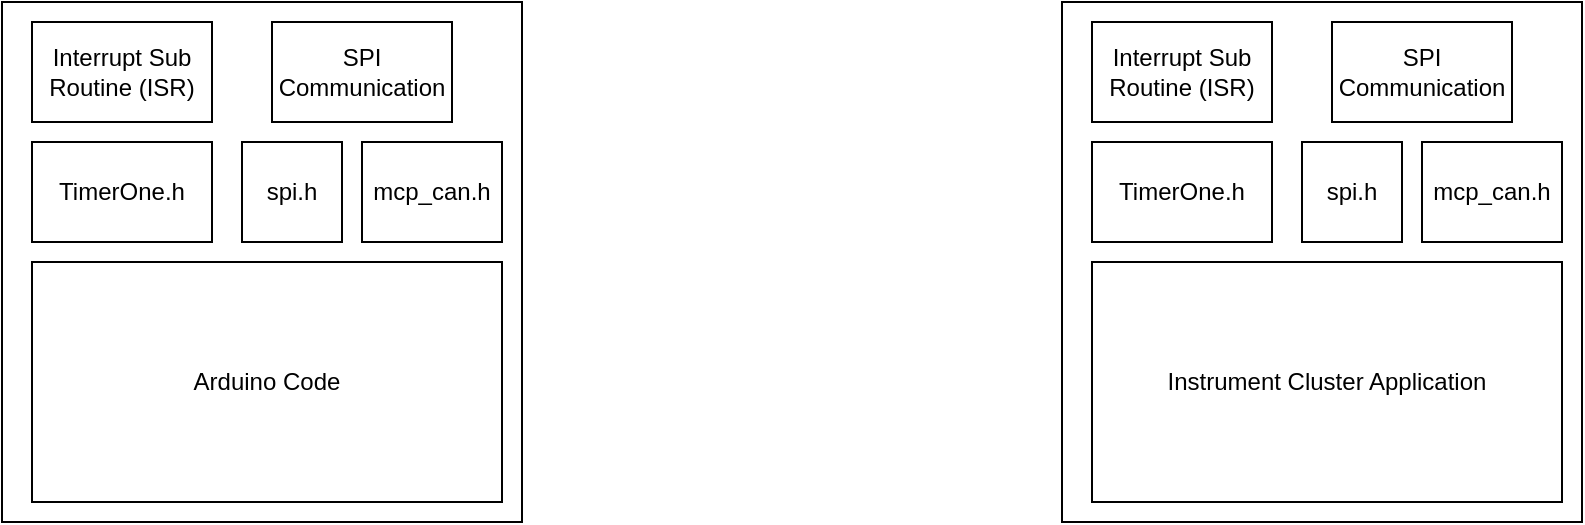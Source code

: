 <mxfile version="28.0.7">
  <diagram name="Page-1" id="omOHPllpFwhAGLh-UTjf">
    <mxGraphModel dx="1123" dy="661" grid="1" gridSize="10" guides="1" tooltips="1" connect="1" arrows="1" fold="1" page="1" pageScale="1" pageWidth="1169" pageHeight="827" math="0" shadow="0">
      <root>
        <mxCell id="0" />
        <mxCell id="1" parent="0" />
        <mxCell id="ucC79e3HvEud2j4dHQeN-10" value="" style="group" parent="1" vertex="1" connectable="0">
          <mxGeometry x="60" y="190" width="260" height="260" as="geometry" />
        </mxCell>
        <mxCell id="ucC79e3HvEud2j4dHQeN-1" value="" style="whiteSpace=wrap;html=1;aspect=fixed;fillColor=none;" parent="ucC79e3HvEud2j4dHQeN-10" vertex="1">
          <mxGeometry width="260" height="260" as="geometry" />
        </mxCell>
        <mxCell id="ucC79e3HvEud2j4dHQeN-3" value="Interrupt Sub Routine (ISR)" style="rounded=0;whiteSpace=wrap;html=1;" parent="ucC79e3HvEud2j4dHQeN-10" vertex="1">
          <mxGeometry x="15" y="10" width="90" height="50" as="geometry" />
        </mxCell>
        <mxCell id="ucC79e3HvEud2j4dHQeN-4" value="Arduino Code" style="rounded=0;whiteSpace=wrap;html=1;" parent="ucC79e3HvEud2j4dHQeN-10" vertex="1">
          <mxGeometry x="15" y="130" width="235" height="120" as="geometry" />
        </mxCell>
        <mxCell id="ucC79e3HvEud2j4dHQeN-5" value="SPI Communication" style="rounded=0;whiteSpace=wrap;html=1;" parent="ucC79e3HvEud2j4dHQeN-10" vertex="1">
          <mxGeometry x="135" y="10" width="90" height="50" as="geometry" />
        </mxCell>
        <mxCell id="ucC79e3HvEud2j4dHQeN-6" value="TimerOne.h" style="rounded=0;whiteSpace=wrap;html=1;" parent="ucC79e3HvEud2j4dHQeN-10" vertex="1">
          <mxGeometry x="15" y="70" width="90" height="50" as="geometry" />
        </mxCell>
        <mxCell id="ucC79e3HvEud2j4dHQeN-7" value="mcp_can.h" style="rounded=0;whiteSpace=wrap;html=1;" parent="ucC79e3HvEud2j4dHQeN-10" vertex="1">
          <mxGeometry x="180" y="70" width="70" height="50" as="geometry" />
        </mxCell>
        <mxCell id="ucC79e3HvEud2j4dHQeN-8" value="spi.h" style="rounded=0;whiteSpace=wrap;html=1;" parent="ucC79e3HvEud2j4dHQeN-10" vertex="1">
          <mxGeometry x="120" y="70" width="50" height="50" as="geometry" />
        </mxCell>
        <mxCell id="p61SQlNbwPxZVqq3MRAO-1" value="" style="group" vertex="1" connectable="0" parent="1">
          <mxGeometry x="590" y="190" width="260" height="260" as="geometry" />
        </mxCell>
        <mxCell id="p61SQlNbwPxZVqq3MRAO-2" value="" style="whiteSpace=wrap;html=1;aspect=fixed;fillColor=none;" vertex="1" parent="p61SQlNbwPxZVqq3MRAO-1">
          <mxGeometry width="260" height="260" as="geometry" />
        </mxCell>
        <mxCell id="p61SQlNbwPxZVqq3MRAO-3" value="Interrupt Sub Routine (ISR)" style="rounded=0;whiteSpace=wrap;html=1;" vertex="1" parent="p61SQlNbwPxZVqq3MRAO-1">
          <mxGeometry x="15" y="10" width="90" height="50" as="geometry" />
        </mxCell>
        <mxCell id="p61SQlNbwPxZVqq3MRAO-4" value="Instrument Cluster Application" style="rounded=0;whiteSpace=wrap;html=1;" vertex="1" parent="p61SQlNbwPxZVqq3MRAO-1">
          <mxGeometry x="15" y="130" width="235" height="120" as="geometry" />
        </mxCell>
        <mxCell id="p61SQlNbwPxZVqq3MRAO-5" value="SPI Communication" style="rounded=0;whiteSpace=wrap;html=1;" vertex="1" parent="p61SQlNbwPxZVqq3MRAO-1">
          <mxGeometry x="135" y="10" width="90" height="50" as="geometry" />
        </mxCell>
        <mxCell id="p61SQlNbwPxZVqq3MRAO-6" value="TimerOne.h" style="rounded=0;whiteSpace=wrap;html=1;" vertex="1" parent="p61SQlNbwPxZVqq3MRAO-1">
          <mxGeometry x="15" y="70" width="90" height="50" as="geometry" />
        </mxCell>
        <mxCell id="p61SQlNbwPxZVqq3MRAO-7" value="mcp_can.h" style="rounded=0;whiteSpace=wrap;html=1;" vertex="1" parent="p61SQlNbwPxZVqq3MRAO-1">
          <mxGeometry x="180" y="70" width="70" height="50" as="geometry" />
        </mxCell>
        <mxCell id="p61SQlNbwPxZVqq3MRAO-8" value="spi.h" style="rounded=0;whiteSpace=wrap;html=1;" vertex="1" parent="p61SQlNbwPxZVqq3MRAO-1">
          <mxGeometry x="120" y="70" width="50" height="50" as="geometry" />
        </mxCell>
      </root>
    </mxGraphModel>
  </diagram>
</mxfile>
